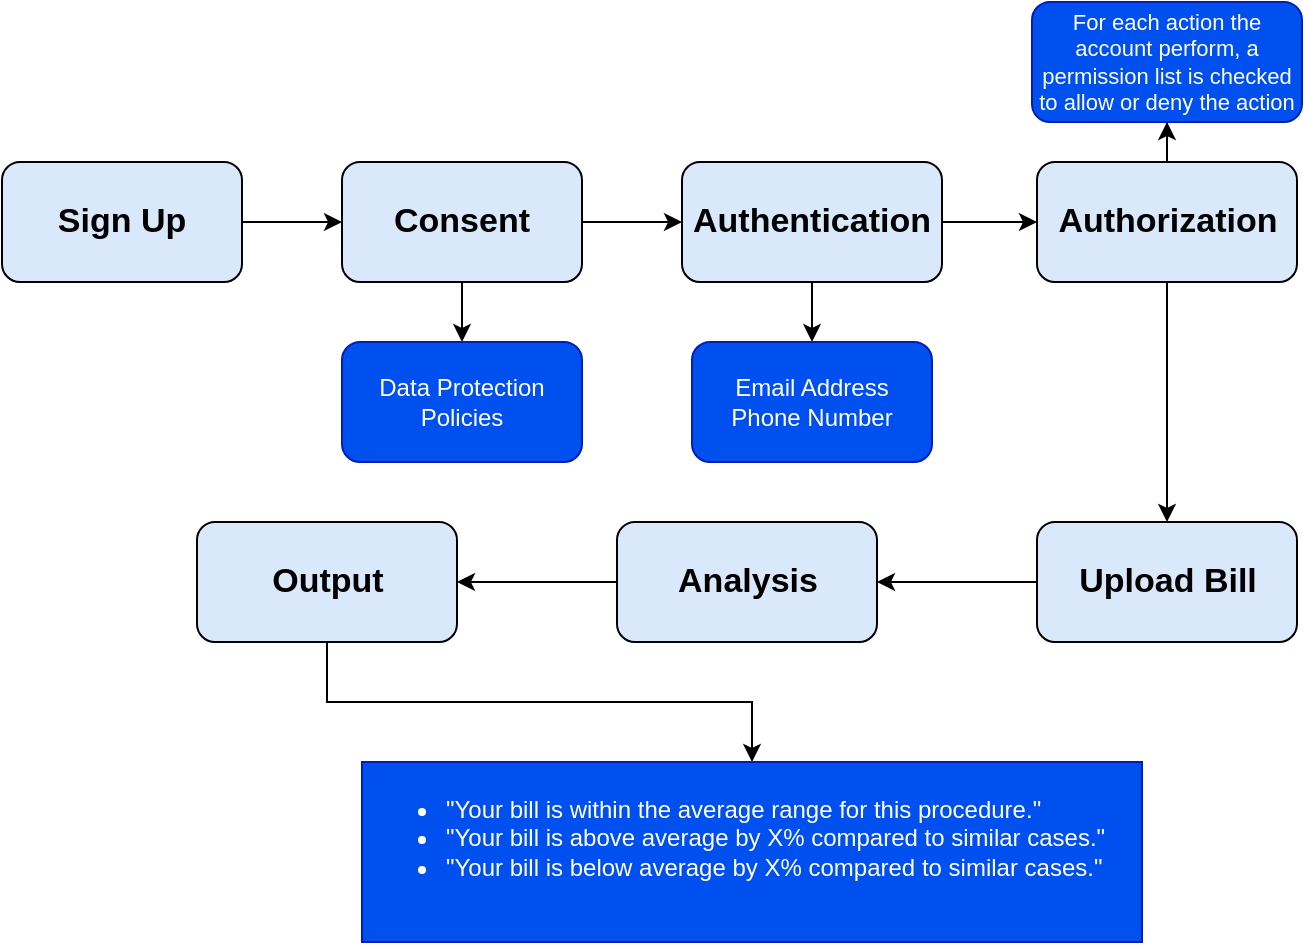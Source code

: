 <mxfile version="24.7.10">
  <diagram name="Page-1" id="bJrqtzGRQ4iaB8Wm2fQQ">
    <mxGraphModel dx="1050" dy="557" grid="1" gridSize="10" guides="1" tooltips="1" connect="1" arrows="1" fold="1" page="1" pageScale="1" pageWidth="850" pageHeight="1100" math="0" shadow="0">
      <root>
        <mxCell id="0" />
        <mxCell id="1" parent="0" />
        <mxCell id="PBYAqG-qk1plVAleeU-4-6" value="" style="edgeStyle=orthogonalEdgeStyle;rounded=0;orthogonalLoop=1;jettySize=auto;html=1;" edge="1" parent="1" source="PBYAqG-qk1plVAleeU-4-1" target="PBYAqG-qk1plVAleeU-4-5">
          <mxGeometry relative="1" as="geometry" />
        </mxCell>
        <mxCell id="PBYAqG-qk1plVAleeU-4-1" value="&lt;font style=&quot;font-size: 17px;&quot;&gt;&lt;b&gt;Sign Up&lt;/b&gt;&lt;/font&gt;" style="rounded=1;whiteSpace=wrap;html=1;fillColor=#dae8fc;strokeColor=default;gradientColor=none;" vertex="1" parent="1">
          <mxGeometry x="50" y="160" width="120" height="60" as="geometry" />
        </mxCell>
        <mxCell id="PBYAqG-qk1plVAleeU-4-10" value="" style="edgeStyle=orthogonalEdgeStyle;rounded=0;orthogonalLoop=1;jettySize=auto;html=1;" edge="1" parent="1" source="PBYAqG-qk1plVAleeU-4-5" target="PBYAqG-qk1plVAleeU-4-9">
          <mxGeometry relative="1" as="geometry" />
        </mxCell>
        <mxCell id="PBYAqG-qk1plVAleeU-4-14" value="" style="edgeStyle=orthogonalEdgeStyle;rounded=0;orthogonalLoop=1;jettySize=auto;html=1;" edge="1" parent="1" source="PBYAqG-qk1plVAleeU-4-5" target="PBYAqG-qk1plVAleeU-4-13">
          <mxGeometry relative="1" as="geometry" />
        </mxCell>
        <mxCell id="PBYAqG-qk1plVAleeU-4-5" value="&lt;span style=&quot;font-size: 17px;&quot;&gt;&lt;b&gt;Consent&lt;/b&gt;&lt;/span&gt;" style="rounded=1;whiteSpace=wrap;html=1;fillColor=#dae8fc;strokeColor=default;gradientColor=none;" vertex="1" parent="1">
          <mxGeometry x="220" y="160" width="120" height="60" as="geometry" />
        </mxCell>
        <mxCell id="PBYAqG-qk1plVAleeU-4-9" value="Data Protection Policies" style="rounded=1;whiteSpace=wrap;html=1;fillColor=#0050ef;fontColor=#ffffff;strokeColor=#001DBC;" vertex="1" parent="1">
          <mxGeometry x="220" y="250" width="120" height="60" as="geometry" />
        </mxCell>
        <mxCell id="PBYAqG-qk1plVAleeU-4-19" value="" style="edgeStyle=orthogonalEdgeStyle;rounded=0;orthogonalLoop=1;jettySize=auto;html=1;" edge="1" parent="1" source="PBYAqG-qk1plVAleeU-4-13" target="PBYAqG-qk1plVAleeU-4-18">
          <mxGeometry relative="1" as="geometry" />
        </mxCell>
        <mxCell id="PBYAqG-qk1plVAleeU-4-23" value="" style="edgeStyle=orthogonalEdgeStyle;rounded=0;orthogonalLoop=1;jettySize=auto;html=1;" edge="1" parent="1" source="PBYAqG-qk1plVAleeU-4-13" target="PBYAqG-qk1plVAleeU-4-22">
          <mxGeometry relative="1" as="geometry" />
        </mxCell>
        <mxCell id="PBYAqG-qk1plVAleeU-4-13" value="&lt;span style=&quot;font-size: 17px;&quot;&gt;&lt;b&gt;Authentication&lt;/b&gt;&lt;/span&gt;" style="rounded=1;whiteSpace=wrap;html=1;fillColor=#dae8fc;strokeColor=default;gradientColor=none;" vertex="1" parent="1">
          <mxGeometry x="390" y="160" width="130" height="60" as="geometry" />
        </mxCell>
        <mxCell id="PBYAqG-qk1plVAleeU-4-18" value="Email Address&lt;div&gt;Phone Number&lt;/div&gt;" style="whiteSpace=wrap;html=1;fillColor=#0050ef;rounded=1;fontColor=#ffffff;strokeColor=#001DBC;" vertex="1" parent="1">
          <mxGeometry x="395" y="250" width="120" height="60" as="geometry" />
        </mxCell>
        <mxCell id="PBYAqG-qk1plVAleeU-4-25" value="" style="edgeStyle=orthogonalEdgeStyle;rounded=0;orthogonalLoop=1;jettySize=auto;html=1;" edge="1" parent="1" source="PBYAqG-qk1plVAleeU-4-22" target="PBYAqG-qk1plVAleeU-4-24">
          <mxGeometry relative="1" as="geometry" />
        </mxCell>
        <mxCell id="PBYAqG-qk1plVAleeU-4-27" value="" style="edgeStyle=orthogonalEdgeStyle;rounded=0;orthogonalLoop=1;jettySize=auto;html=1;" edge="1" parent="1" source="PBYAqG-qk1plVAleeU-4-22" target="PBYAqG-qk1plVAleeU-4-26">
          <mxGeometry relative="1" as="geometry" />
        </mxCell>
        <mxCell id="PBYAqG-qk1plVAleeU-4-22" value="&lt;span style=&quot;font-size: 17px;&quot;&gt;&lt;b&gt;Authorization&lt;/b&gt;&lt;/span&gt;" style="rounded=1;whiteSpace=wrap;html=1;fillColor=#dae8fc;strokeColor=default;gradientColor=none;" vertex="1" parent="1">
          <mxGeometry x="567.5" y="160" width="130" height="60" as="geometry" />
        </mxCell>
        <mxCell id="PBYAqG-qk1plVAleeU-4-24" value="For each action the account perform, a permission list is checked to allow or deny the action" style="whiteSpace=wrap;html=1;fillColor=#0050ef;rounded=1;fontColor=#ffffff;strokeColor=#001DBC;fontSize=11;" vertex="1" parent="1">
          <mxGeometry x="565" y="80" width="135" height="60" as="geometry" />
        </mxCell>
        <mxCell id="PBYAqG-qk1plVAleeU-4-33" value="" style="edgeStyle=orthogonalEdgeStyle;rounded=0;orthogonalLoop=1;jettySize=auto;html=1;" edge="1" parent="1" source="PBYAqG-qk1plVAleeU-4-26" target="PBYAqG-qk1plVAleeU-4-32">
          <mxGeometry relative="1" as="geometry" />
        </mxCell>
        <mxCell id="PBYAqG-qk1plVAleeU-4-26" value="&lt;span style=&quot;font-size: 17px;&quot;&gt;&lt;b&gt;Upload Bill&lt;/b&gt;&lt;/span&gt;" style="rounded=1;whiteSpace=wrap;html=1;fillColor=#dae8fc;strokeColor=default;gradientColor=none;" vertex="1" parent="1">
          <mxGeometry x="567.5" y="340" width="130" height="60" as="geometry" />
        </mxCell>
        <mxCell id="PBYAqG-qk1plVAleeU-4-35" value="" style="edgeStyle=orthogonalEdgeStyle;rounded=0;orthogonalLoop=1;jettySize=auto;html=1;" edge="1" parent="1" source="PBYAqG-qk1plVAleeU-4-32" target="PBYAqG-qk1plVAleeU-4-34">
          <mxGeometry relative="1" as="geometry" />
        </mxCell>
        <mxCell id="PBYAqG-qk1plVAleeU-4-32" value="&lt;span style=&quot;font-size: 17px;&quot;&gt;&lt;b&gt;Analysis&lt;/b&gt;&lt;/span&gt;" style="rounded=1;whiteSpace=wrap;html=1;fillColor=#dae8fc;strokeColor=default;gradientColor=none;" vertex="1" parent="1">
          <mxGeometry x="357.5" y="340" width="130" height="60" as="geometry" />
        </mxCell>
        <mxCell id="PBYAqG-qk1plVAleeU-4-37" value="" style="edgeStyle=orthogonalEdgeStyle;rounded=0;orthogonalLoop=1;jettySize=auto;html=1;" edge="1" parent="1" source="PBYAqG-qk1plVAleeU-4-34" target="PBYAqG-qk1plVAleeU-4-36">
          <mxGeometry relative="1" as="geometry" />
        </mxCell>
        <mxCell id="PBYAqG-qk1plVAleeU-4-34" value="&lt;span style=&quot;font-size: 17px;&quot;&gt;&lt;b&gt;Output&lt;/b&gt;&lt;/span&gt;" style="rounded=1;whiteSpace=wrap;html=1;fillColor=#dae8fc;strokeColor=default;gradientColor=none;" vertex="1" parent="1">
          <mxGeometry x="147.5" y="340" width="130" height="60" as="geometry" />
        </mxCell>
        <mxCell id="PBYAqG-qk1plVAleeU-4-36" value="&lt;div&gt;&lt;ul&gt;&lt;li&gt;&quot;Your bill is within the average range for this procedure.&quot;&lt;/li&gt;&lt;li&gt;&quot;Your bill is above average by X% compared to similar cases.&quot;&lt;/li&gt;&lt;li&gt;&lt;span style=&quot;background-color: initial;&quot;&gt;&quot;Your bill is below average by X% compared to similar cases.&quot;&lt;/span&gt;&lt;/li&gt;&lt;/ul&gt;&lt;/div&gt;&lt;div&gt;&lt;br&gt;&lt;/div&gt;" style="whiteSpace=wrap;html=1;fillColor=#0050ef;rounded=0;fontColor=#ffffff;strokeColor=#001DBC;align=left;" vertex="1" parent="1">
          <mxGeometry x="230" y="460" width="390" height="90" as="geometry" />
        </mxCell>
      </root>
    </mxGraphModel>
  </diagram>
</mxfile>
